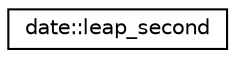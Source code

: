 digraph "Graphical Class Hierarchy"
{
 // LATEX_PDF_SIZE
  edge [fontname="Helvetica",fontsize="10",labelfontname="Helvetica",labelfontsize="10"];
  node [fontname="Helvetica",fontsize="10",shape=record];
  rankdir="LR";
  Node0 [label="date::leap_second",height=0.2,width=0.4,color="black", fillcolor="white", style="filled",URL="$classdate_1_1leap__second.html",tooltip=" "];
}
